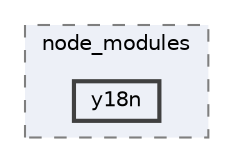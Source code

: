 digraph "pkiclassroomrescheduler/src/main/frontend/node_modules/y18n"
{
 // LATEX_PDF_SIZE
  bgcolor="transparent";
  edge [fontname=Helvetica,fontsize=10,labelfontname=Helvetica,labelfontsize=10];
  node [fontname=Helvetica,fontsize=10,shape=box,height=0.2,width=0.4];
  compound=true
  subgraph clusterdir_72953eda66ccb3a2722c28e1c3e6c23b {
    graph [ bgcolor="#edf0f7", pencolor="grey50", label="node_modules", fontname=Helvetica,fontsize=10 style="filled,dashed", URL="dir_72953eda66ccb3a2722c28e1c3e6c23b.html",tooltip=""]
  dir_9ef26d79ac6544e55fd03bfce96afc85 [label="y18n", fillcolor="#edf0f7", color="grey25", style="filled,bold", URL="dir_9ef26d79ac6544e55fd03bfce96afc85.html",tooltip=""];
  }
}
